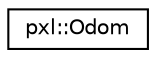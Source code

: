 digraph "Graphical Class Hierarchy"
{
 // LATEX_PDF_SIZE
  edge [fontname="Helvetica",fontsize="10",labelfontname="Helvetica",labelfontsize="10"];
  node [fontname="Helvetica",fontsize="10",shape=record];
  rankdir="LR";
  Node0 [label="pxl::Odom",height=0.2,width=0.4,color="black", fillcolor="white", style="filled",URL="$classpxl_1_1Odom.html",tooltip="The Odom class represents an odometry system that tracks the robot's position and orientation."];
}
